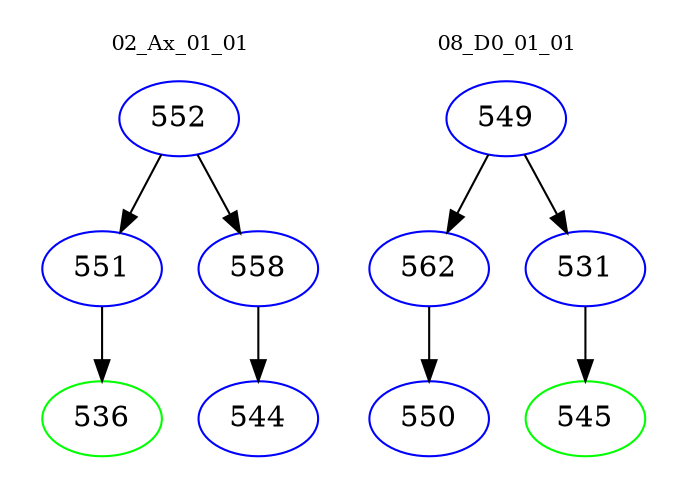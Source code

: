 digraph{
subgraph cluster_0 {
color = white
label = "02_Ax_01_01";
fontsize=10;
T0_552 [label="552", color="blue"]
T0_552 -> T0_551 [color="black"]
T0_551 [label="551", color="blue"]
T0_551 -> T0_536 [color="black"]
T0_536 [label="536", color="green"]
T0_552 -> T0_558 [color="black"]
T0_558 [label="558", color="blue"]
T0_558 -> T0_544 [color="black"]
T0_544 [label="544", color="blue"]
}
subgraph cluster_1 {
color = white
label = "08_D0_01_01";
fontsize=10;
T1_549 [label="549", color="blue"]
T1_549 -> T1_562 [color="black"]
T1_562 [label="562", color="blue"]
T1_562 -> T1_550 [color="black"]
T1_550 [label="550", color="blue"]
T1_549 -> T1_531 [color="black"]
T1_531 [label="531", color="blue"]
T1_531 -> T1_545 [color="black"]
T1_545 [label="545", color="green"]
}
}
